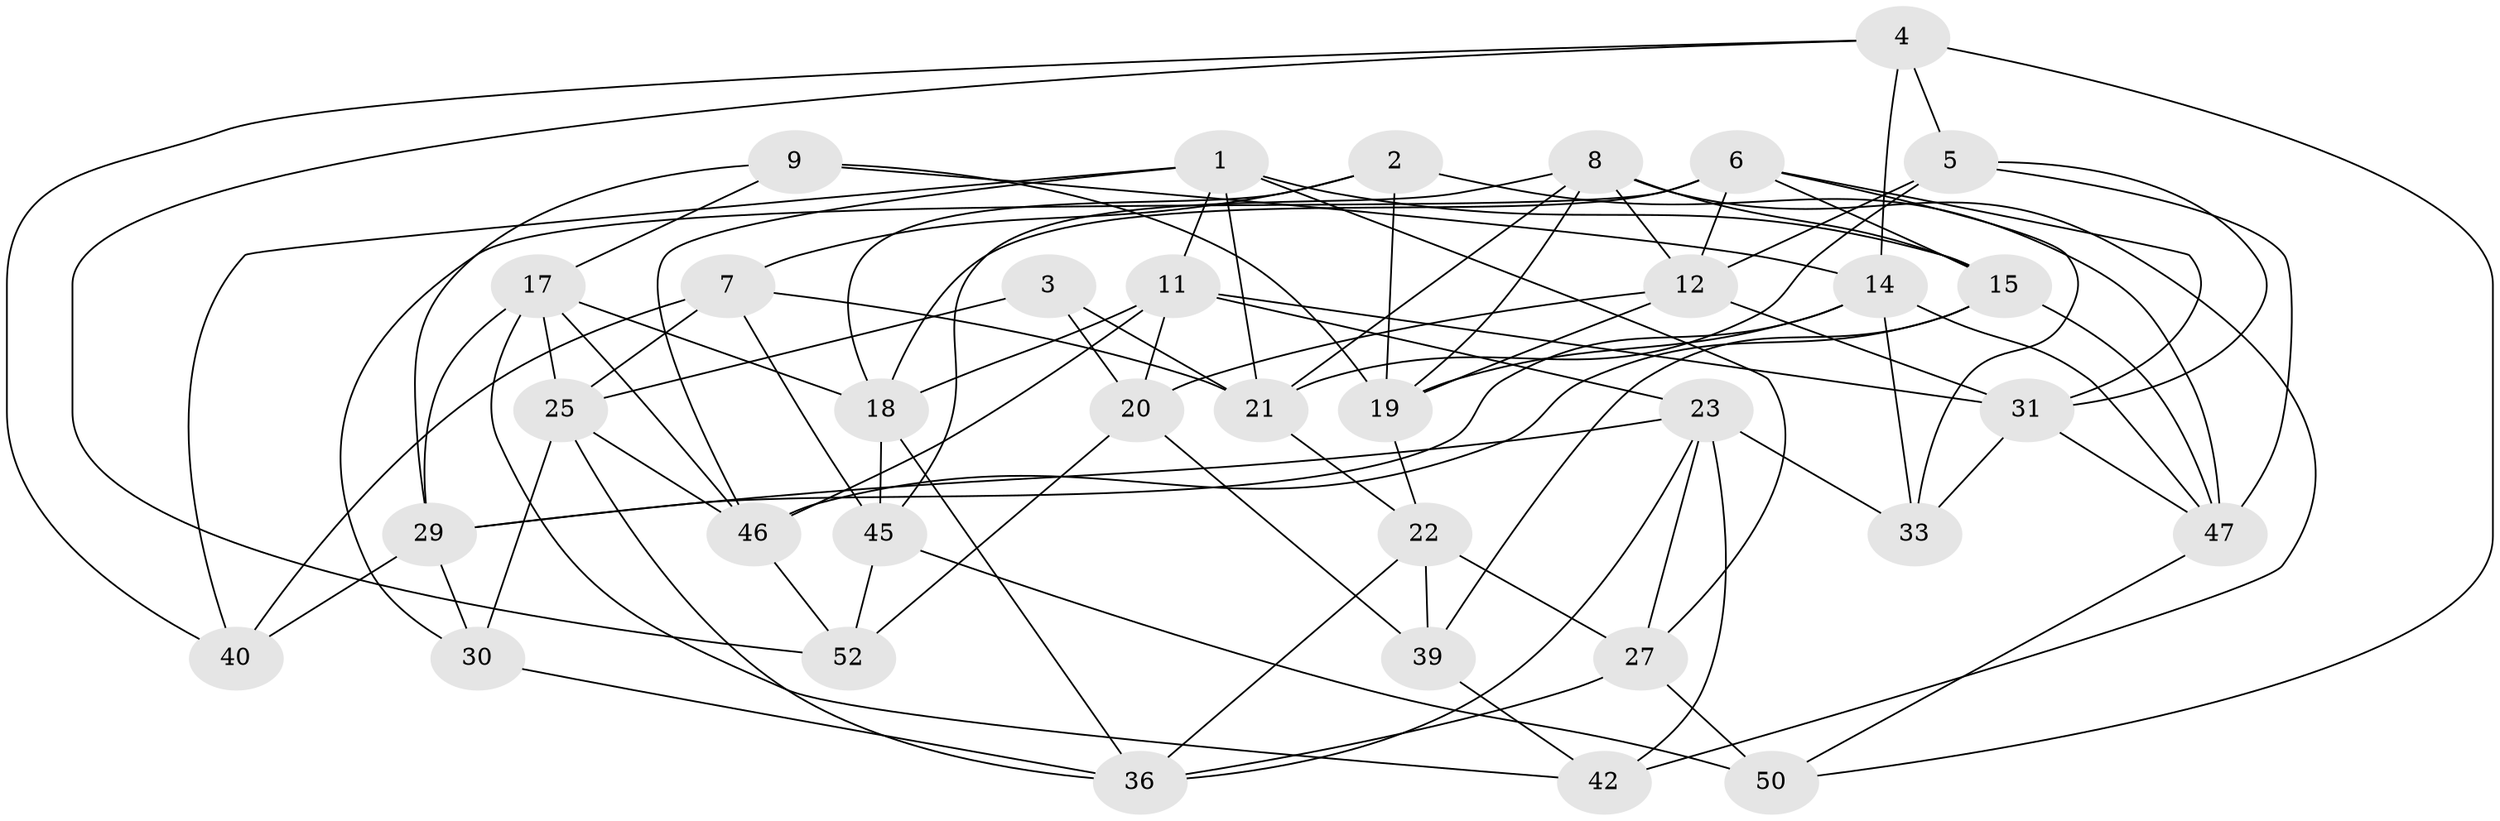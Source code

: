 // original degree distribution, {4: 1.0}
// Generated by graph-tools (version 1.1) at 2025/42/03/06/25 10:42:16]
// undirected, 35 vertices, 91 edges
graph export_dot {
graph [start="1"]
  node [color=gray90,style=filled];
  1 [super="+53"];
  2;
  3;
  4 [super="+41"];
  5 [super="+10"];
  6 [super="+13"];
  7 [super="+28"];
  8 [super="+16"];
  9;
  11 [super="+34"];
  12 [super="+32"];
  14 [super="+54"];
  15 [super="+55"];
  17 [super="+37"];
  18 [super="+44"];
  19 [super="+24"];
  20 [super="+56"];
  21 [super="+59"];
  22 [super="+60"];
  23 [super="+58"];
  25 [super="+26"];
  27 [super="+43"];
  29 [super="+49"];
  30;
  31 [super="+35"];
  33;
  36 [super="+38"];
  39;
  40;
  42;
  45 [super="+51"];
  46 [super="+48"];
  47 [super="+57"];
  50;
  52;
  1 -- 27;
  1 -- 21;
  1 -- 11;
  1 -- 40;
  1 -- 15;
  1 -- 46;
  2 -- 47;
  2 -- 7;
  2 -- 18;
  2 -- 19;
  3 -- 25;
  3 -- 20 [weight=2];
  3 -- 21;
  4 -- 52;
  4 -- 50;
  4 -- 40;
  4 -- 14;
  4 -- 5 [weight=2];
  5 -- 21;
  5 -- 47;
  5 -- 12;
  5 -- 31;
  6 -- 33;
  6 -- 18;
  6 -- 30;
  6 -- 31;
  6 -- 15;
  6 -- 12;
  7 -- 40;
  7 -- 21;
  7 -- 45 [weight=2];
  7 -- 25;
  8 -- 19;
  8 -- 42;
  8 -- 12;
  8 -- 45;
  8 -- 15;
  8 -- 21;
  9 -- 17;
  9 -- 29;
  9 -- 14;
  9 -- 19;
  11 -- 46;
  11 -- 23;
  11 -- 31;
  11 -- 18;
  11 -- 20;
  12 -- 19;
  12 -- 20;
  12 -- 31;
  14 -- 29;
  14 -- 47;
  14 -- 19;
  14 -- 33;
  15 -- 47;
  15 -- 39;
  15 -- 46;
  17 -- 46;
  17 -- 25;
  17 -- 18;
  17 -- 42;
  17 -- 29;
  18 -- 36;
  18 -- 45;
  19 -- 22;
  20 -- 39;
  20 -- 52;
  21 -- 22;
  22 -- 39;
  22 -- 27 [weight=2];
  22 -- 36;
  23 -- 42;
  23 -- 36;
  23 -- 33;
  23 -- 27;
  23 -- 29;
  25 -- 36;
  25 -- 30;
  25 -- 46;
  27 -- 50;
  27 -- 36;
  29 -- 40;
  29 -- 30;
  30 -- 36;
  31 -- 33;
  31 -- 47;
  39 -- 42;
  45 -- 50;
  45 -- 52;
  46 -- 52;
  47 -- 50;
}
